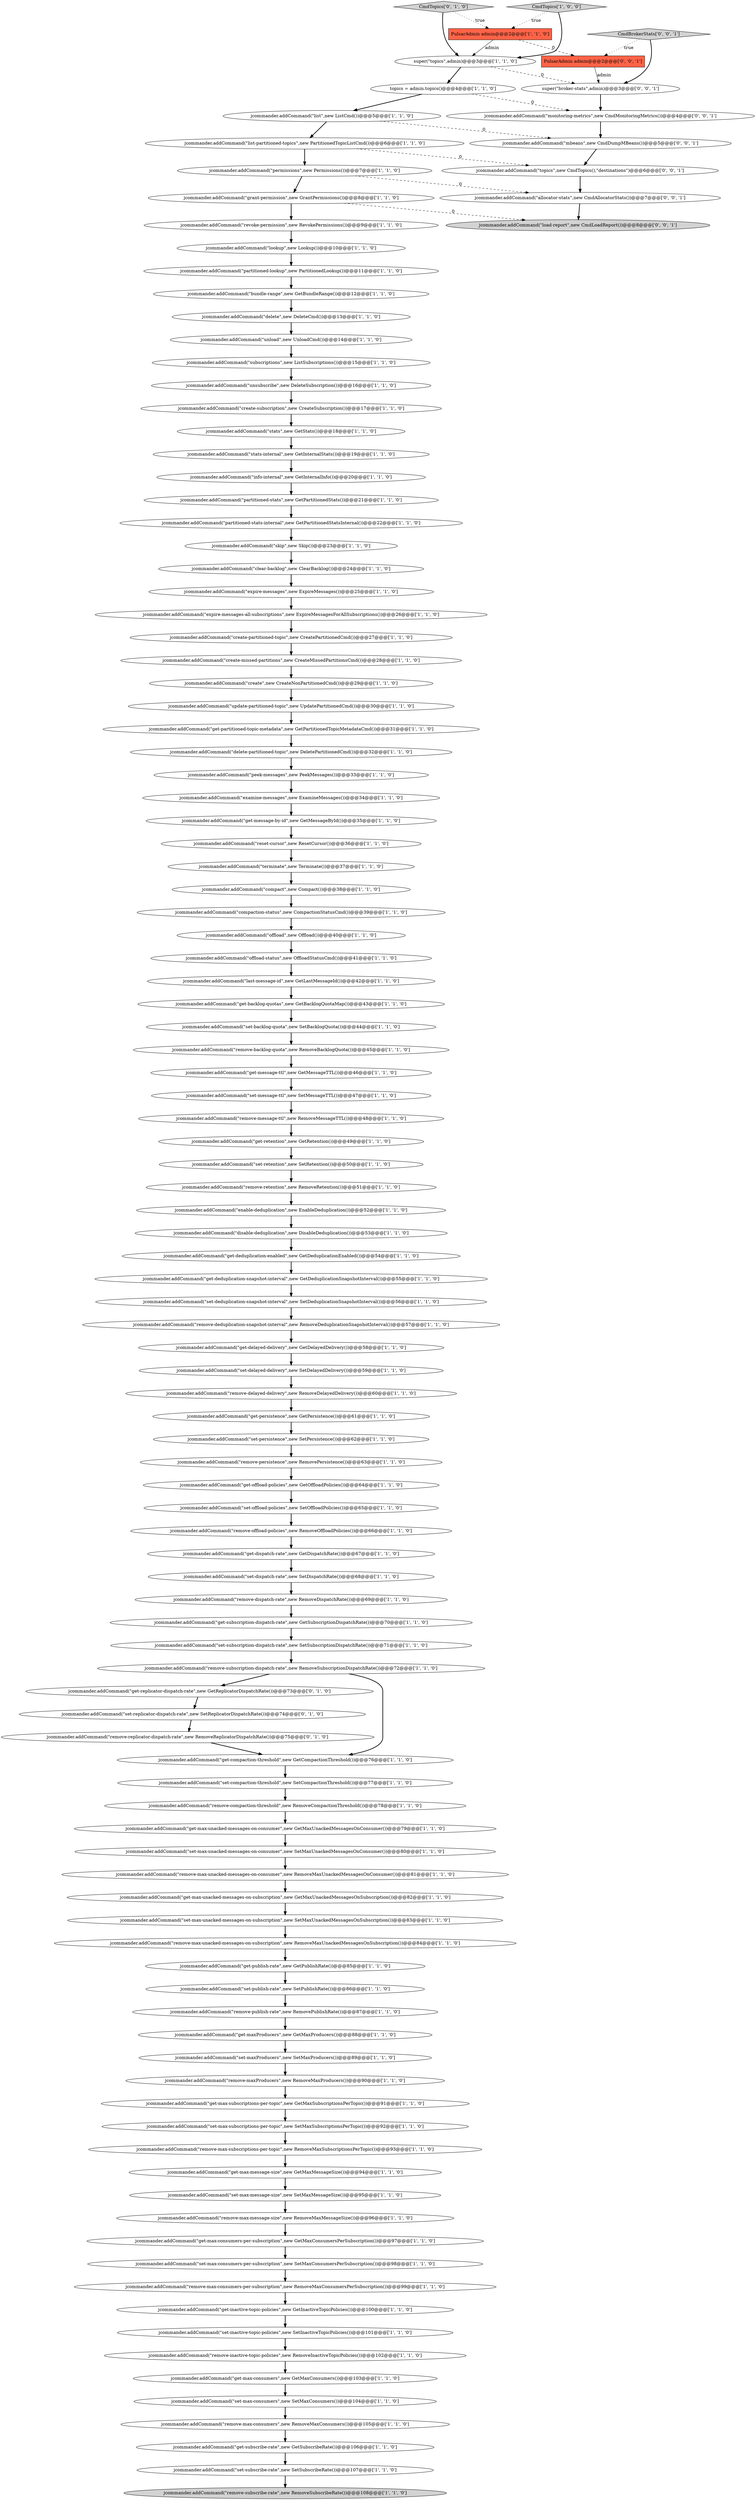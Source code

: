 digraph {
25 [style = filled, label = "jcommander.addCommand(\"create-missed-partitions\",new CreateMissedPartitionsCmd())@@@28@@@['1', '1', '0']", fillcolor = white, shape = ellipse image = "AAA0AAABBB1BBB"];
16 [style = filled, label = "jcommander.addCommand(\"get-partitioned-topic-metadata\",new GetPartitionedTopicMetadataCmd())@@@31@@@['1', '1', '0']", fillcolor = white, shape = ellipse image = "AAA0AAABBB1BBB"];
43 [style = filled, label = "jcommander.addCommand(\"get-max-consumers-per-subscription\",new GetMaxConsumersPerSubscription())@@@97@@@['1', '1', '0']", fillcolor = white, shape = ellipse image = "AAA0AAABBB1BBB"];
97 [style = filled, label = "jcommander.addCommand(\"get-deduplication-enabled\",new GetDeduplicationEnabled())@@@54@@@['1', '1', '0']", fillcolor = white, shape = ellipse image = "AAA0AAABBB1BBB"];
21 [style = filled, label = "jcommander.addCommand(\"expire-messages-all-subscriptions\",new ExpireMessagesForAllSubscriptions())@@@26@@@['1', '1', '0']", fillcolor = white, shape = ellipse image = "AAA0AAABBB1BBB"];
100 [style = filled, label = "jcommander.addCommand(\"set-max-unacked-messages-on-consumer\",new SetMaxUnackedMessagesOnConsumer())@@@80@@@['1', '1', '0']", fillcolor = white, shape = ellipse image = "AAA0AAABBB1BBB"];
50 [style = filled, label = "jcommander.addCommand(\"peek-messages\",new PeekMessages())@@@33@@@['1', '1', '0']", fillcolor = white, shape = ellipse image = "AAA0AAABBB1BBB"];
116 [style = filled, label = "jcommander.addCommand(\"allocator-stats\",new CmdAllocatorStats())@@@7@@@['0', '0', '1']", fillcolor = white, shape = ellipse image = "AAA0AAABBB3BBB"];
56 [style = filled, label = "jcommander.addCommand(\"remove-max-consumers\",new RemoveMaxConsumers())@@@105@@@['1', '1', '0']", fillcolor = white, shape = ellipse image = "AAA0AAABBB1BBB"];
73 [style = filled, label = "jcommander.addCommand(\"remove-persistence\",new RemovePersistence())@@@63@@@['1', '1', '0']", fillcolor = white, shape = ellipse image = "AAA0AAABBB1BBB"];
55 [style = filled, label = "jcommander.addCommand(\"get-max-message-size\",new GetMaxMessageSize())@@@94@@@['1', '1', '0']", fillcolor = white, shape = ellipse image = "AAA0AAABBB1BBB"];
88 [style = filled, label = "jcommander.addCommand(\"get-delayed-delivery\",new GetDelayedDelivery())@@@58@@@['1', '1', '0']", fillcolor = white, shape = ellipse image = "AAA0AAABBB1BBB"];
80 [style = filled, label = "jcommander.addCommand(\"get-message-ttl\",new GetMessageTTL())@@@46@@@['1', '1', '0']", fillcolor = white, shape = ellipse image = "AAA0AAABBB1BBB"];
11 [style = filled, label = "jcommander.addCommand(\"get-offload-policies\",new GetOffloadPolicies())@@@64@@@['1', '1', '0']", fillcolor = white, shape = ellipse image = "AAA0AAABBB1BBB"];
42 [style = filled, label = "jcommander.addCommand(\"set-max-subscriptions-per-topic\",new SetMaxSubscriptionsPerTopic())@@@92@@@['1', '1', '0']", fillcolor = white, shape = ellipse image = "AAA0AAABBB1BBB"];
78 [style = filled, label = "PulsarAdmin admin@@@2@@@['1', '1', '0']", fillcolor = tomato, shape = box image = "AAA0AAABBB1BBB"];
82 [style = filled, label = "jcommander.addCommand(\"set-publish-rate\",new SetPublishRate())@@@86@@@['1', '1', '0']", fillcolor = white, shape = ellipse image = "AAA0AAABBB1BBB"];
18 [style = filled, label = "jcommander.addCommand(\"compact\",new Compact())@@@38@@@['1', '1', '0']", fillcolor = white, shape = ellipse image = "AAA0AAABBB1BBB"];
51 [style = filled, label = "jcommander.addCommand(\"stats-internal\",new GetInternalStats())@@@19@@@['1', '1', '0']", fillcolor = white, shape = ellipse image = "AAA0AAABBB1BBB"];
60 [style = filled, label = "jcommander.addCommand(\"set-compaction-threshold\",new SetCompactionThreshold())@@@77@@@['1', '1', '0']", fillcolor = white, shape = ellipse image = "AAA0AAABBB1BBB"];
110 [style = filled, label = "jcommander.addCommand(\"load-report\",new CmdLoadReport())@@@8@@@['0', '0', '1']", fillcolor = lightgray, shape = ellipse image = "AAA0AAABBB3BBB"];
38 [style = filled, label = "jcommander.addCommand(\"stats\",new GetStats())@@@18@@@['1', '1', '0']", fillcolor = white, shape = ellipse image = "AAA0AAABBB1BBB"];
64 [style = filled, label = "jcommander.addCommand(\"remove-maxProducers\",new RemoveMaxProducers())@@@90@@@['1', '1', '0']", fillcolor = white, shape = ellipse image = "AAA0AAABBB1BBB"];
91 [style = filled, label = "jcommander.addCommand(\"set-max-consumers-per-subscription\",new SetMaxConsumersPerSubscription())@@@98@@@['1', '1', '0']", fillcolor = white, shape = ellipse image = "AAA0AAABBB1BBB"];
4 [style = filled, label = "jcommander.addCommand(\"delete\",new DeleteCmd())@@@13@@@['1', '1', '0']", fillcolor = white, shape = ellipse image = "AAA0AAABBB1BBB"];
35 [style = filled, label = "jcommander.addCommand(\"partitioned-lookup\",new PartitionedLookup())@@@11@@@['1', '1', '0']", fillcolor = white, shape = ellipse image = "AAA0AAABBB1BBB"];
26 [style = filled, label = "jcommander.addCommand(\"set-dispatch-rate\",new SetDispatchRate())@@@68@@@['1', '1', '0']", fillcolor = white, shape = ellipse image = "AAA0AAABBB1BBB"];
69 [style = filled, label = "jcommander.addCommand(\"partitioned-stats\",new GetPartitionedStats())@@@21@@@['1', '1', '0']", fillcolor = white, shape = ellipse image = "AAA0AAABBB1BBB"];
47 [style = filled, label = "jcommander.addCommand(\"revoke-permission\",new RevokePermissions())@@@9@@@['1', '1', '0']", fillcolor = white, shape = ellipse image = "AAA0AAABBB1BBB"];
7 [style = filled, label = "jcommander.addCommand(\"set-deduplication-snapshot-interval\",new SetDeduplicationSnapshotInterval())@@@56@@@['1', '1', '0']", fillcolor = white, shape = ellipse image = "AAA0AAABBB1BBB"];
37 [style = filled, label = "jcommander.addCommand(\"offload-status\",new OffloadStatusCmd())@@@41@@@['1', '1', '0']", fillcolor = white, shape = ellipse image = "AAA0AAABBB1BBB"];
59 [style = filled, label = "jcommander.addCommand(\"remove-max-consumers-per-subscription\",new RemoveMaxConsumersPerSubscription())@@@99@@@['1', '1', '0']", fillcolor = white, shape = ellipse image = "AAA0AAABBB1BBB"];
89 [style = filled, label = "jcommander.addCommand(\"remove-publish-rate\",new RemovePublishRate())@@@87@@@['1', '1', '0']", fillcolor = white, shape = ellipse image = "AAA0AAABBB1BBB"];
98 [style = filled, label = "jcommander.addCommand(\"create-partitioned-topic\",new CreatePartitionedCmd())@@@27@@@['1', '1', '0']", fillcolor = white, shape = ellipse image = "AAA0AAABBB1BBB"];
45 [style = filled, label = "jcommander.addCommand(\"remove-max-unacked-messages-on-subscription\",new RemoveMaxUnackedMessagesOnSubscription())@@@84@@@['1', '1', '0']", fillcolor = white, shape = ellipse image = "AAA0AAABBB1BBB"];
90 [style = filled, label = "jcommander.addCommand(\"get-max-unacked-messages-on-subscription\",new GetMaxUnackedMessagesOnSubscription())@@@82@@@['1', '1', '0']", fillcolor = white, shape = ellipse image = "AAA0AAABBB1BBB"];
113 [style = filled, label = "jcommander.addCommand(\"monitoring-metrics\",new CmdMonitoringMetrics())@@@4@@@['0', '0', '1']", fillcolor = white, shape = ellipse image = "AAA0AAABBB3BBB"];
115 [style = filled, label = "CmdBrokerStats['0', '0', '1']", fillcolor = lightgray, shape = diamond image = "AAA0AAABBB3BBB"];
5 [style = filled, label = "jcommander.addCommand(\"set-retention\",new SetRetention())@@@50@@@['1', '1', '0']", fillcolor = white, shape = ellipse image = "AAA0AAABBB1BBB"];
32 [style = filled, label = "jcommander.addCommand(\"get-subscription-dispatch-rate\",new GetSubscriptionDispatchRate())@@@70@@@['1', '1', '0']", fillcolor = white, shape = ellipse image = "AAA0AAABBB1BBB"];
99 [style = filled, label = "jcommander.addCommand(\"remove-inactive-topic-policies\",new RemoveInactiveTopicPolicies())@@@102@@@['1', '1', '0']", fillcolor = white, shape = ellipse image = "AAA0AAABBB1BBB"];
62 [style = filled, label = "jcommander.addCommand(\"get-max-unacked-messages-on-consumer\",new GetMaxUnackedMessagesOnConsumer())@@@79@@@['1', '1', '0']", fillcolor = white, shape = ellipse image = "AAA0AAABBB1BBB"];
114 [style = filled, label = "jcommander.addCommand(\"mbeans\",new CmdDumpMBeans())@@@5@@@['0', '0', '1']", fillcolor = white, shape = ellipse image = "AAA0AAABBB3BBB"];
102 [style = filled, label = "jcommander.addCommand(\"get-backlog-quotas\",new GetBacklogQuotaMap())@@@43@@@['1', '1', '0']", fillcolor = white, shape = ellipse image = "AAA0AAABBB1BBB"];
27 [style = filled, label = "jcommander.addCommand(\"last-message-id\",new GetLastMessageId())@@@42@@@['1', '1', '0']", fillcolor = white, shape = ellipse image = "AAA0AAABBB1BBB"];
31 [style = filled, label = "jcommander.addCommand(\"delete-partitioned-topic\",new DeletePartitionedCmd())@@@32@@@['1', '1', '0']", fillcolor = white, shape = ellipse image = "AAA0AAABBB1BBB"];
93 [style = filled, label = "jcommander.addCommand(\"remove-delayed-delivery\",new RemoveDelayedDelivery())@@@60@@@['1', '1', '0']", fillcolor = white, shape = ellipse image = "AAA0AAABBB1BBB"];
23 [style = filled, label = "jcommander.addCommand(\"set-backlog-quota\",new SetBacklogQuota())@@@44@@@['1', '1', '0']", fillcolor = white, shape = ellipse image = "AAA0AAABBB1BBB"];
36 [style = filled, label = "jcommander.addCommand(\"create-subscription\",new CreateSubscription())@@@17@@@['1', '1', '0']", fillcolor = white, shape = ellipse image = "AAA0AAABBB1BBB"];
76 [style = filled, label = "jcommander.addCommand(\"remove-retention\",new RemoveRetention())@@@51@@@['1', '1', '0']", fillcolor = white, shape = ellipse image = "AAA0AAABBB1BBB"];
63 [style = filled, label = "jcommander.addCommand(\"examine-messages\",new ExamineMessages())@@@34@@@['1', '1', '0']", fillcolor = white, shape = ellipse image = "AAA0AAABBB1BBB"];
71 [style = filled, label = "jcommander.addCommand(\"clear-backlog\",new ClearBacklog())@@@24@@@['1', '1', '0']", fillcolor = white, shape = ellipse image = "AAA0AAABBB1BBB"];
15 [style = filled, label = "jcommander.addCommand(\"remove-dispatch-rate\",new RemoveDispatchRate())@@@69@@@['1', '1', '0']", fillcolor = white, shape = ellipse image = "AAA0AAABBB1BBB"];
87 [style = filled, label = "jcommander.addCommand(\"get-max-subscriptions-per-topic\",new GetMaxSubscriptionsPerTopic())@@@91@@@['1', '1', '0']", fillcolor = white, shape = ellipse image = "AAA0AAABBB1BBB"];
24 [style = filled, label = "jcommander.addCommand(\"get-compaction-threshold\",new GetCompactionThreshold())@@@76@@@['1', '1', '0']", fillcolor = white, shape = ellipse image = "AAA0AAABBB1BBB"];
68 [style = filled, label = "jcommander.addCommand(\"remove-offload-policies\",new RemoveOffloadPolicies())@@@66@@@['1', '1', '0']", fillcolor = white, shape = ellipse image = "AAA0AAABBB1BBB"];
111 [style = filled, label = "PulsarAdmin admin@@@2@@@['0', '0', '1']", fillcolor = tomato, shape = box image = "AAA0AAABBB3BBB"];
13 [style = filled, label = "super(\"topics\",admin)@@@3@@@['1', '1', '0']", fillcolor = white, shape = ellipse image = "AAA0AAABBB1BBB"];
75 [style = filled, label = "jcommander.addCommand(\"reset-cursor\",new ResetCursor())@@@36@@@['1', '1', '0']", fillcolor = white, shape = ellipse image = "AAA0AAABBB1BBB"];
44 [style = filled, label = "jcommander.addCommand(\"get-persistence\",new GetPersistence())@@@61@@@['1', '1', '0']", fillcolor = white, shape = ellipse image = "AAA0AAABBB1BBB"];
40 [style = filled, label = "jcommander.addCommand(\"update-partitioned-topic\",new UpdatePartitionedCmd())@@@30@@@['1', '1', '0']", fillcolor = white, shape = ellipse image = "AAA0AAABBB1BBB"];
74 [style = filled, label = "jcommander.addCommand(\"expire-messages\",new ExpireMessages())@@@25@@@['1', '1', '0']", fillcolor = white, shape = ellipse image = "AAA0AAABBB1BBB"];
86 [style = filled, label = "jcommander.addCommand(\"permissions\",new Permissions())@@@7@@@['1', '1', '0']", fillcolor = white, shape = ellipse image = "AAA0AAABBB1BBB"];
72 [style = filled, label = "jcommander.addCommand(\"remove-deduplication-snapshot-interval\",new RemoveDeduplicationSnapshotInterval())@@@57@@@['1', '1', '0']", fillcolor = white, shape = ellipse image = "AAA0AAABBB1BBB"];
112 [style = filled, label = "super(\"broker-stats\",admin)@@@3@@@['0', '0', '1']", fillcolor = white, shape = ellipse image = "AAA0AAABBB3BBB"];
94 [style = filled, label = "jcommander.addCommand(\"skip\",new Skip())@@@23@@@['1', '1', '0']", fillcolor = white, shape = ellipse image = "AAA0AAABBB1BBB"];
106 [style = filled, label = "CmdTopics['0', '1', '0']", fillcolor = lightgray, shape = diamond image = "AAA0AAABBB2BBB"];
58 [style = filled, label = "jcommander.addCommand(\"set-inactive-topic-policies\",new SetInactiveTopicPolicies())@@@101@@@['1', '1', '0']", fillcolor = white, shape = ellipse image = "AAA0AAABBB1BBB"];
65 [style = filled, label = "jcommander.addCommand(\"info-internal\",new GetInternalInfo())@@@20@@@['1', '1', '0']", fillcolor = white, shape = ellipse image = "AAA0AAABBB1BBB"];
105 [style = filled, label = "jcommander.addCommand(\"set-replicator-dispatch-rate\",new SetReplicatorDispatchRate())@@@74@@@['0', '1', '0']", fillcolor = white, shape = ellipse image = "AAA1AAABBB2BBB"];
79 [style = filled, label = "jcommander.addCommand(\"remove-compaction-threshold\",new RemoveCompactionThreshold())@@@78@@@['1', '1', '0']", fillcolor = white, shape = ellipse image = "AAA0AAABBB1BBB"];
8 [style = filled, label = "CmdTopics['1', '0', '0']", fillcolor = lightgray, shape = diamond image = "AAA0AAABBB1BBB"];
67 [style = filled, label = "jcommander.addCommand(\"list-partitioned-topics\",new PartitionedTopicListCmd())@@@6@@@['1', '1', '0']", fillcolor = white, shape = ellipse image = "AAA0AAABBB1BBB"];
95 [style = filled, label = "jcommander.addCommand(\"set-persistence\",new SetPersistence())@@@62@@@['1', '1', '0']", fillcolor = white, shape = ellipse image = "AAA0AAABBB1BBB"];
109 [style = filled, label = "jcommander.addCommand(\"topics\",new CmdTopics(),\"destinations\")@@@6@@@['0', '0', '1']", fillcolor = white, shape = ellipse image = "AAA0AAABBB3BBB"];
84 [style = filled, label = "jcommander.addCommand(\"set-offload-policies\",new SetOffloadPolicies())@@@65@@@['1', '1', '0']", fillcolor = white, shape = ellipse image = "AAA0AAABBB1BBB"];
70 [style = filled, label = "jcommander.addCommand(\"unsubscribe\",new DeleteSubscription())@@@16@@@['1', '1', '0']", fillcolor = white, shape = ellipse image = "AAA0AAABBB1BBB"];
49 [style = filled, label = "jcommander.addCommand(\"set-max-unacked-messages-on-subscription\",new SetMaxUnackedMessagesOnSubscription())@@@83@@@['1', '1', '0']", fillcolor = white, shape = ellipse image = "AAA0AAABBB1BBB"];
10 [style = filled, label = "jcommander.addCommand(\"terminate\",new Terminate())@@@37@@@['1', '1', '0']", fillcolor = white, shape = ellipse image = "AAA0AAABBB1BBB"];
52 [style = filled, label = "jcommander.addCommand(\"remove-max-message-size\",new RemoveMaxMessageSize())@@@96@@@['1', '1', '0']", fillcolor = white, shape = ellipse image = "AAA0AAABBB1BBB"];
107 [style = filled, label = "jcommander.addCommand(\"remove-replicator-dispatch-rate\",new RemoveReplicatorDispatchRate())@@@75@@@['0', '1', '0']", fillcolor = white, shape = ellipse image = "AAA1AAABBB2BBB"];
54 [style = filled, label = "jcommander.addCommand(\"set-subscription-dispatch-rate\",new SetSubscriptionDispatchRate())@@@71@@@['1', '1', '0']", fillcolor = white, shape = ellipse image = "AAA0AAABBB1BBB"];
108 [style = filled, label = "jcommander.addCommand(\"get-replicator-dispatch-rate\",new GetReplicatorDispatchRate())@@@73@@@['0', '1', '0']", fillcolor = white, shape = ellipse image = "AAA1AAABBB2BBB"];
101 [style = filled, label = "jcommander.addCommand(\"set-max-consumers\",new SetMaxConsumers())@@@104@@@['1', '1', '0']", fillcolor = white, shape = ellipse image = "AAA0AAABBB1BBB"];
12 [style = filled, label = "jcommander.addCommand(\"bundle-range\",new GetBundleRange())@@@12@@@['1', '1', '0']", fillcolor = white, shape = ellipse image = "AAA0AAABBB1BBB"];
3 [style = filled, label = "jcommander.addCommand(\"remove-max-unacked-messages-on-consumer\",new RemoveMaxUnackedMessagesOnConsumer())@@@81@@@['1', '1', '0']", fillcolor = white, shape = ellipse image = "AAA0AAABBB1BBB"];
39 [style = filled, label = "topics = admin.topics()@@@4@@@['1', '1', '0']", fillcolor = white, shape = ellipse image = "AAA0AAABBB1BBB"];
30 [style = filled, label = "jcommander.addCommand(\"get-max-consumers\",new GetMaxConsumers())@@@103@@@['1', '1', '0']", fillcolor = white, shape = ellipse image = "AAA0AAABBB1BBB"];
57 [style = filled, label = "jcommander.addCommand(\"get-publish-rate\",new GetPublishRate())@@@85@@@['1', '1', '0']", fillcolor = white, shape = ellipse image = "AAA0AAABBB1BBB"];
33 [style = filled, label = "jcommander.addCommand(\"get-deduplication-snapshot-interval\",new GetDeduplicationSnapshotInterval())@@@55@@@['1', '1', '0']", fillcolor = white, shape = ellipse image = "AAA0AAABBB1BBB"];
6 [style = filled, label = "jcommander.addCommand(\"remove-max-subscriptions-per-topic\",new RemoveMaxSubscriptionsPerTopic())@@@93@@@['1', '1', '0']", fillcolor = white, shape = ellipse image = "AAA0AAABBB1BBB"];
61 [style = filled, label = "jcommander.addCommand(\"disable-deduplication\",new DisableDeduplication())@@@53@@@['1', '1', '0']", fillcolor = white, shape = ellipse image = "AAA0AAABBB1BBB"];
29 [style = filled, label = "jcommander.addCommand(\"set-delayed-delivery\",new SetDelayedDelivery())@@@59@@@['1', '1', '0']", fillcolor = white, shape = ellipse image = "AAA0AAABBB1BBB"];
103 [style = filled, label = "jcommander.addCommand(\"unload\",new UnloadCmd())@@@14@@@['1', '1', '0']", fillcolor = white, shape = ellipse image = "AAA0AAABBB1BBB"];
41 [style = filled, label = "jcommander.addCommand(\"remove-subscribe-rate\",new RemoveSubscribeRate())@@@108@@@['1', '1', '0']", fillcolor = lightgray, shape = ellipse image = "AAA0AAABBB1BBB"];
22 [style = filled, label = "jcommander.addCommand(\"get-retention\",new GetRetention())@@@49@@@['1', '1', '0']", fillcolor = white, shape = ellipse image = "AAA0AAABBB1BBB"];
34 [style = filled, label = "jcommander.addCommand(\"create\",new CreateNonPartitionedCmd())@@@29@@@['1', '1', '0']", fillcolor = white, shape = ellipse image = "AAA0AAABBB1BBB"];
92 [style = filled, label = "jcommander.addCommand(\"subscriptions\",new ListSubscriptions())@@@15@@@['1', '1', '0']", fillcolor = white, shape = ellipse image = "AAA0AAABBB1BBB"];
46 [style = filled, label = "jcommander.addCommand(\"list\",new ListCmd())@@@5@@@['1', '1', '0']", fillcolor = white, shape = ellipse image = "AAA0AAABBB1BBB"];
0 [style = filled, label = "jcommander.addCommand(\"remove-backlog-quota\",new RemoveBacklogQuota())@@@45@@@['1', '1', '0']", fillcolor = white, shape = ellipse image = "AAA0AAABBB1BBB"];
53 [style = filled, label = "jcommander.addCommand(\"get-maxProducers\",new GetMaxProducers())@@@88@@@['1', '1', '0']", fillcolor = white, shape = ellipse image = "AAA0AAABBB1BBB"];
104 [style = filled, label = "jcommander.addCommand(\"get-subscribe-rate\",new GetSubscribeRate())@@@106@@@['1', '1', '0']", fillcolor = white, shape = ellipse image = "AAA0AAABBB1BBB"];
96 [style = filled, label = "jcommander.addCommand(\"get-inactive-topic-policies\",new GetInactiveTopicPolicies())@@@100@@@['1', '1', '0']", fillcolor = white, shape = ellipse image = "AAA0AAABBB1BBB"];
20 [style = filled, label = "jcommander.addCommand(\"grant-permission\",new GrantPermissions())@@@8@@@['1', '1', '0']", fillcolor = white, shape = ellipse image = "AAA0AAABBB1BBB"];
2 [style = filled, label = "jcommander.addCommand(\"set-maxProducers\",new SetMaxProducers())@@@89@@@['1', '1', '0']", fillcolor = white, shape = ellipse image = "AAA0AAABBB1BBB"];
85 [style = filled, label = "jcommander.addCommand(\"set-subscribe-rate\",new SetSubscribeRate())@@@107@@@['1', '1', '0']", fillcolor = white, shape = ellipse image = "AAA0AAABBB1BBB"];
48 [style = filled, label = "jcommander.addCommand(\"remove-message-ttl\",new RemoveMessageTTL())@@@48@@@['1', '1', '0']", fillcolor = white, shape = ellipse image = "AAA0AAABBB1BBB"];
66 [style = filled, label = "jcommander.addCommand(\"set-max-message-size\",new SetMaxMessageSize())@@@95@@@['1', '1', '0']", fillcolor = white, shape = ellipse image = "AAA0AAABBB1BBB"];
17 [style = filled, label = "jcommander.addCommand(\"compaction-status\",new CompactionStatusCmd())@@@39@@@['1', '1', '0']", fillcolor = white, shape = ellipse image = "AAA0AAABBB1BBB"];
77 [style = filled, label = "jcommander.addCommand(\"lookup\",new Lookup())@@@10@@@['1', '1', '0']", fillcolor = white, shape = ellipse image = "AAA0AAABBB1BBB"];
9 [style = filled, label = "jcommander.addCommand(\"remove-subscription-dispatch-rate\",new RemoveSubscriptionDispatchRate())@@@72@@@['1', '1', '0']", fillcolor = white, shape = ellipse image = "AAA0AAABBB1BBB"];
1 [style = filled, label = "jcommander.addCommand(\"get-message-by-id\",new GetMessageById())@@@35@@@['1', '1', '0']", fillcolor = white, shape = ellipse image = "AAA0AAABBB1BBB"];
81 [style = filled, label = "jcommander.addCommand(\"get-dispatch-rate\",new GetDispatchRate())@@@67@@@['1', '1', '0']", fillcolor = white, shape = ellipse image = "AAA0AAABBB1BBB"];
83 [style = filled, label = "jcommander.addCommand(\"offload\",new Offload())@@@40@@@['1', '1', '0']", fillcolor = white, shape = ellipse image = "AAA0AAABBB1BBB"];
28 [style = filled, label = "jcommander.addCommand(\"enable-deduplication\",new EnableDeduplication())@@@52@@@['1', '1', '0']", fillcolor = white, shape = ellipse image = "AAA0AAABBB1BBB"];
19 [style = filled, label = "jcommander.addCommand(\"set-message-ttl\",new SetMessageTTL())@@@47@@@['1', '1', '0']", fillcolor = white, shape = ellipse image = "AAA0AAABBB1BBB"];
14 [style = filled, label = "jcommander.addCommand(\"partitioned-stats-internal\",new GetPartitionedStatsInternal())@@@22@@@['1', '1', '0']", fillcolor = white, shape = ellipse image = "AAA0AAABBB1BBB"];
32->54 [style = bold, label=""];
86->116 [style = dashed, label="0"];
60->79 [style = bold, label=""];
109->116 [style = bold, label=""];
61->97 [style = bold, label=""];
103->92 [style = bold, label=""];
90->49 [style = bold, label=""];
115->112 [style = bold, label=""];
50->63 [style = bold, label=""];
51->65 [style = bold, label=""];
82->89 [style = bold, label=""];
31->50 [style = bold, label=""];
20->47 [style = bold, label=""];
13->112 [style = dashed, label="0"];
10->18 [style = bold, label=""];
99->30 [style = bold, label=""];
46->67 [style = bold, label=""];
80->19 [style = bold, label=""];
21->98 [style = bold, label=""];
53->2 [style = bold, label=""];
68->81 [style = bold, label=""];
74->21 [style = bold, label=""];
40->16 [style = bold, label=""];
14->94 [style = bold, label=""];
67->109 [style = dashed, label="0"];
8->78 [style = dotted, label="true"];
92->70 [style = bold, label=""];
52->43 [style = bold, label=""];
36->38 [style = bold, label=""];
66->52 [style = bold, label=""];
24->60 [style = bold, label=""];
81->26 [style = bold, label=""];
57->82 [style = bold, label=""];
114->109 [style = bold, label=""];
76->28 [style = bold, label=""];
98->25 [style = bold, label=""];
79->62 [style = bold, label=""];
67->86 [style = bold, label=""];
4->103 [style = bold, label=""];
17->83 [style = bold, label=""];
62->100 [style = bold, label=""];
13->39 [style = bold, label=""];
78->111 [style = dashed, label="0"];
7->72 [style = bold, label=""];
107->24 [style = bold, label=""];
88->29 [style = bold, label=""];
25->34 [style = bold, label=""];
48->22 [style = bold, label=""];
56->104 [style = bold, label=""];
101->56 [style = bold, label=""];
65->69 [style = bold, label=""];
9->24 [style = bold, label=""];
28->61 [style = bold, label=""];
11->84 [style = bold, label=""];
111->112 [style = solid, label="admin"];
115->111 [style = dotted, label="true"];
63->1 [style = bold, label=""];
105->107 [style = bold, label=""];
15->32 [style = bold, label=""];
1->75 [style = bold, label=""];
77->35 [style = bold, label=""];
19->48 [style = bold, label=""];
93->44 [style = bold, label=""];
47->77 [style = bold, label=""];
27->102 [style = bold, label=""];
3->90 [style = bold, label=""];
95->73 [style = bold, label=""];
38->51 [style = bold, label=""];
85->41 [style = bold, label=""];
20->110 [style = dashed, label="0"];
29->93 [style = bold, label=""];
89->53 [style = bold, label=""];
49->45 [style = bold, label=""];
9->108 [style = bold, label=""];
84->68 [style = bold, label=""];
94->71 [style = bold, label=""];
2->64 [style = bold, label=""];
12->4 [style = bold, label=""];
71->74 [style = bold, label=""];
33->7 [style = bold, label=""];
113->114 [style = bold, label=""];
73->11 [style = bold, label=""];
108->105 [style = bold, label=""];
78->13 [style = solid, label="admin"];
23->0 [style = bold, label=""];
5->76 [style = bold, label=""];
43->91 [style = bold, label=""];
106->78 [style = dotted, label="true"];
42->6 [style = bold, label=""];
55->66 [style = bold, label=""];
26->15 [style = bold, label=""];
58->99 [style = bold, label=""];
100->3 [style = bold, label=""];
70->36 [style = bold, label=""];
8->13 [style = bold, label=""];
116->110 [style = bold, label=""];
44->95 [style = bold, label=""];
6->55 [style = bold, label=""];
45->57 [style = bold, label=""];
30->101 [style = bold, label=""];
64->87 [style = bold, label=""];
22->5 [style = bold, label=""];
87->42 [style = bold, label=""];
104->85 [style = bold, label=""];
91->59 [style = bold, label=""];
37->27 [style = bold, label=""];
97->33 [style = bold, label=""];
86->20 [style = bold, label=""];
34->40 [style = bold, label=""];
96->58 [style = bold, label=""];
106->13 [style = bold, label=""];
83->37 [style = bold, label=""];
59->96 [style = bold, label=""];
0->80 [style = bold, label=""];
54->9 [style = bold, label=""];
46->114 [style = dashed, label="0"];
39->113 [style = dashed, label="0"];
69->14 [style = bold, label=""];
16->31 [style = bold, label=""];
112->113 [style = bold, label=""];
18->17 [style = bold, label=""];
39->46 [style = bold, label=""];
35->12 [style = bold, label=""];
75->10 [style = bold, label=""];
72->88 [style = bold, label=""];
102->23 [style = bold, label=""];
}
